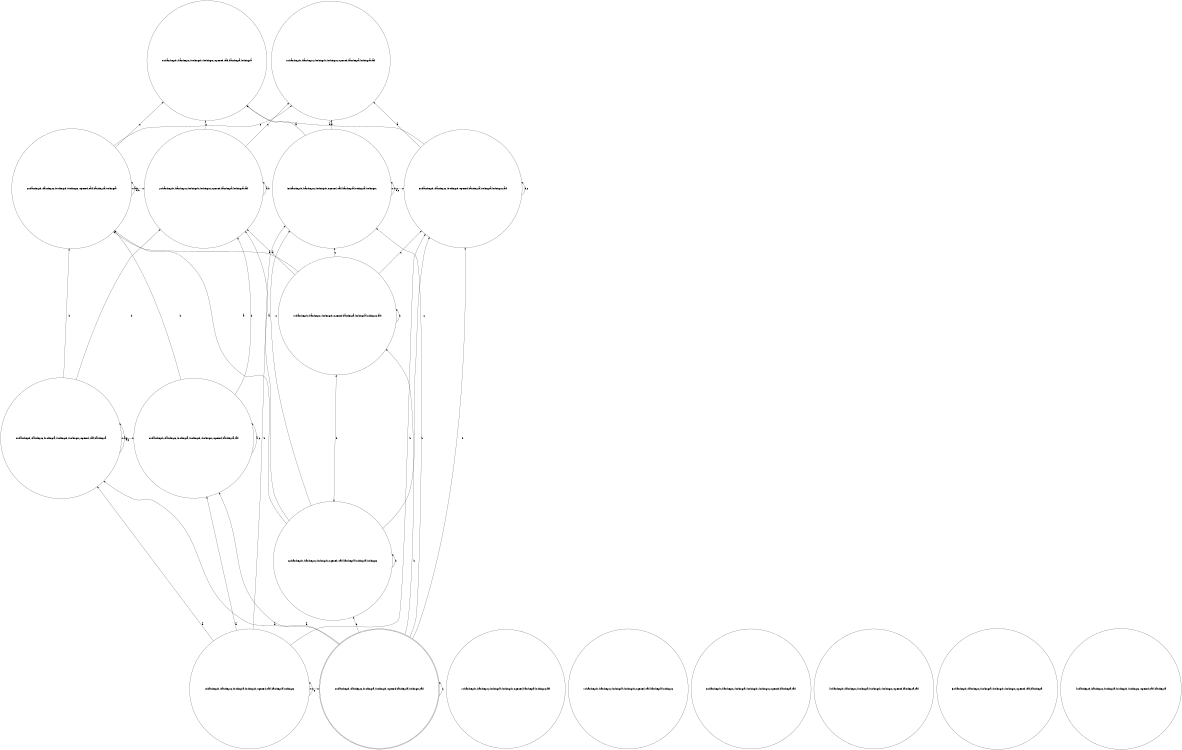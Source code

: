 digraph K_structure{
	rankdir=BT;
	size="8,5"
//WORLDS List:
	node [shape = doublecircle] "0_-has_key_b,-has_key_c,-looking_a,-looking_b,-opened,has_key_a,looking_c,tail";// (,-has_key_b,-has_key_c,-looking_a,-looking_b,-opened,has_key_a,looking_c,tail)
	node [shape = circle] "1_-has_key_b,-has_key_c,-looking_a,-looking_b,-opened,has_key_a,looking_c,tail";// (-has_key_b,-has_key_c,-looking_a,-looking_b,-opened,has_key_a,looking_c,tail)
	node [shape = circle] "1_-has_key_b,-has_key_c,-looking_a,-looking_b,-opened,-tail,has_key_a,looking_c";// (,-has_key_b,-has_key_c,-looking_a,-looking_b,-opened,-tail,has_key_a,looking_c)
	node [shape = circle] "2_-has_key_b,-has_key_c,-looking_b,-looking_c,-opened,-tail,has_key_a,looking_a";// (,-has_key_b,-has_key_c,-looking_b,-looking_c,-opened,-tail,has_key_a,looking_a)
	node [shape = circle] "2_-has_key_b,-has_key_c,-looking_b,-looking_c,-opened,has_key_a,looking_a,tail";// (,-has_key_b,-has_key_c,-looking_b,-looking_c,-opened,has_key_a,looking_a,tail)
	node [shape = circle] "3_-has_key_b,-has_key_c,-looking_a,-looking_b,-looking_c,-opened,has_key_a,tail";// (,-has_key_b,-has_key_c,-looking_a,-looking_b,-looking_c,-opened,has_key_a,tail)
	node [shape = circle] "4_-has_key_b,-has_key_c,-looking_a,-looking_b,-looking_c,-opened,has_key_a,tail";// (-has_key_b,-has_key_c,-looking_a,-looking_b,-looking_c,-opened,has_key_a,tail)
	node [shape = circle] "5_-has_key_b,-has_key_c,-looking_b,-opened,-tail,has_key_a,looking_a,looking_c";// (,-has_key_b,-has_key_c,-looking_b,-opened,-tail,has_key_a,looking_a,looking_c)
	node [shape = circle] "6_-has_key_b,-has_key_c,-looking_b,-opened,-tail,has_key_a,looking_a,looking_c";// (-has_key_b,-has_key_c,-looking_b,-opened,-tail,has_key_a,looking_a,looking_c)
	node [shape = circle] "3_-has_key_b,-has_key_c,-looking_a,-looking_b,-looking_c,-opened,-tail,has_key_a";// (,-has_key_b,-has_key_c,-looking_a,-looking_b,-looking_c,-opened,-tail,has_key_a)
	node [shape = circle] "4_-has_key_b,-has_key_c,-looking_a,-looking_b,-looking_c,-opened,-tail,has_key_a";// (-has_key_b,-has_key_c,-looking_a,-looking_b,-looking_c,-opened,-tail,has_key_a)
	node [shape = circle] "5_-has_key_b,-has_key_c,-looking_b,-opened,has_key_a,looking_a,looking_c,tail";// (,-has_key_b,-has_key_c,-looking_b,-opened,has_key_a,looking_a,looking_c,tail)
	node [shape = circle] "7_-has_key_b,-has_key_c,-looking_b,-opened,has_key_a,looking_a,looking_c,tail";// (-has_key_b,-has_key_c,-looking_b,-opened,has_key_a,looking_a,looking_c,tail)


//RANKS List:
	{rank = same; "5_-has_key_b,-has_key_c,-looking_b,-opened,-tail,has_key_a,looking_a,looking_c"; "5_-has_key_b,-has_key_c,-looking_b,-opened,has_key_a,looking_a,looking_c,tail"; }
	{rank = same; "2_-has_key_b,-has_key_c,-looking_b,-looking_c,-opened,-tail,has_key_a,looking_a"; "2_-has_key_b,-has_key_c,-looking_b,-looking_c,-opened,has_key_a,looking_a,tail"; }
	{rank = same; "7_-has_key_b,-has_key_c,-looking_b,-opened,has_key_a,looking_a,looking_c,tail"; }
	{rank = same; "6_-has_key_b,-has_key_c,-looking_b,-opened,-tail,has_key_a,looking_a,looking_c"; }
	{rank = same; "0_-has_key_b,-has_key_c,-looking_a,-looking_b,-looking_c,-opened,has_key_a,tail"; "0_-has_key_b,-has_key_c,-looking_a,-looking_b,-looking_c,-opened,-tail,has_key_a"; }
	{rank = same; "0_-has_key_b,-has_key_c,-looking_a,-looking_b,-looking_c,-opened,has_key_a,tail"; "0_-has_key_b,-has_key_c,-looking_a,-looking_b,-looking_c,-opened,-tail,has_key_a"; }
	{rank = same; "0_-has_key_b,-has_key_c,-looking_a,-looking_b,-opened,has_key_a,looking_c,tail"; }
	{rank = same; "0_-has_key_b,-has_key_c,-looking_a,-looking_b,-opened,has_key_a,looking_c,tail"; "0_-has_key_b,-has_key_c,-looking_a,-looking_b,-opened,-tail,has_key_a,looking_c"; }


//EDGES List:
	"0_-has_key_b,-has_key_c,-looking_a,-looking_b,-looking_c,-opened,-tail,has_key_a" -> "0_-has_key_b,-has_key_c,-looking_a,-looking_b,-looking_c,-opened,-tail,has_key_a" [ label = "a,c" ];
	"0_-has_key_b,-has_key_c,-looking_a,-looking_b,-looking_c,-opened,-tail,has_key_a" -> "2_-has_key_b,-has_key_c,-looking_b,-looking_c,-opened,-tail,has_key_a,looking_a" [ label = "b" ];
	"0_-has_key_b,-has_key_c,-looking_a,-looking_b,-looking_c,-opened,-tail,has_key_a" -> "2_-has_key_b,-has_key_c,-looking_b,-looking_c,-opened,has_key_a,looking_a,tail" [ label = "b" ];
	"0_-has_key_b,-has_key_c,-looking_a,-looking_b,-looking_c,-opened,has_key_a,tail" -> "0_-has_key_b,-has_key_c,-looking_a,-looking_b,-looking_c,-opened,has_key_a,tail" [ label = "a,c" ];
	"0_-has_key_b,-has_key_c,-looking_a,-looking_b,-looking_c,-opened,has_key_a,tail" -> "2_-has_key_b,-has_key_c,-looking_b,-looking_c,-opened,-tail,has_key_a,looking_a" [ label = "b" ];
	"0_-has_key_b,-has_key_c,-looking_a,-looking_b,-looking_c,-opened,has_key_a,tail" -> "2_-has_key_b,-has_key_c,-looking_b,-looking_c,-opened,has_key_a,looking_a,tail" [ label = "b" ];
	"0_-has_key_b,-has_key_c,-looking_a,-looking_b,-opened,-tail,has_key_a,looking_c" -> "0_-has_key_b,-has_key_c,-looking_a,-looking_b,-looking_c,-opened,-tail,has_key_a" [ label = "a" ];
	"0_-has_key_b,-has_key_c,-looking_a,-looking_b,-opened,-tail,has_key_a,looking_c" -> "0_-has_key_b,-has_key_c,-looking_a,-looking_b,-looking_c,-opened,has_key_a,tail" [ label = "a" ];
	"0_-has_key_b,-has_key_c,-looking_a,-looking_b,-opened,-tail,has_key_a,looking_c" -> "0_-has_key_b,-has_key_c,-looking_a,-looking_b,-opened,-tail,has_key_a,looking_c" [ label = "c" ];
	"0_-has_key_b,-has_key_c,-looking_a,-looking_b,-opened,-tail,has_key_a,looking_c" -> "5_-has_key_b,-has_key_c,-looking_b,-opened,-tail,has_key_a,looking_a,looking_c" [ label = "b" ];
	"0_-has_key_b,-has_key_c,-looking_a,-looking_b,-opened,-tail,has_key_a,looking_c" -> "5_-has_key_b,-has_key_c,-looking_b,-opened,has_key_a,looking_a,looking_c,tail" [ label = "b" ];
	"0_-has_key_b,-has_key_c,-looking_a,-looking_b,-opened,has_key_a,looking_c,tail" -> "0_-has_key_b,-has_key_c,-looking_a,-looking_b,-looking_c,-opened,-tail,has_key_a" [ label = "a" ];
	"0_-has_key_b,-has_key_c,-looking_a,-looking_b,-opened,has_key_a,looking_c,tail" -> "0_-has_key_b,-has_key_c,-looking_a,-looking_b,-looking_c,-opened,has_key_a,tail" [ label = "a" ];
	"0_-has_key_b,-has_key_c,-looking_a,-looking_b,-opened,has_key_a,looking_c,tail" -> "0_-has_key_b,-has_key_c,-looking_a,-looking_b,-opened,has_key_a,looking_c,tail" [ label = "c" ];
	"0_-has_key_b,-has_key_c,-looking_a,-looking_b,-opened,has_key_a,looking_c,tail" -> "5_-has_key_b,-has_key_c,-looking_b,-opened,-tail,has_key_a,looking_a,looking_c" [ label = "b" ];
	"0_-has_key_b,-has_key_c,-looking_a,-looking_b,-opened,has_key_a,looking_c,tail" -> "5_-has_key_b,-has_key_c,-looking_b,-opened,has_key_a,looking_a,looking_c,tail" [ label = "b" ];
	"0_-has_key_b,-has_key_c,-looking_a,-looking_b,-opened,has_key_a,looking_c,tail" -> "6_-has_key_b,-has_key_c,-looking_b,-opened,-tail,has_key_a,looking_a,looking_c" [ label = "b" ];
	"0_-has_key_b,-has_key_c,-looking_a,-looking_b,-opened,has_key_a,looking_c,tail" -> "7_-has_key_b,-has_key_c,-looking_b,-opened,has_key_a,looking_a,looking_c,tail" [ label = "b" ];
	"2_-has_key_b,-has_key_c,-looking_b,-looking_c,-opened,-tail,has_key_a,looking_a" -> "0_-has_key_b,-has_key_c,-looking_b,-looking_c,-opened,-tail,has_key_a,looking_a" [ label = "c" ];
	"2_-has_key_b,-has_key_c,-looking_b,-looking_c,-opened,-tail,has_key_a,looking_a" -> "0_-has_key_b,-has_key_c,-looking_b,-looking_c,-opened,has_key_a,looking_a,tail" [ label = "c" ];
	"2_-has_key_b,-has_key_c,-looking_b,-looking_c,-opened,-tail,has_key_a,looking_a" -> "2_-has_key_b,-has_key_c,-looking_b,-looking_c,-opened,-tail,has_key_a,looking_a" [ label = "a,b" ];
	"2_-has_key_b,-has_key_c,-looking_b,-looking_c,-opened,has_key_a,looking_a,tail" -> "0_-has_key_b,-has_key_c,-looking_b,-looking_c,-opened,-tail,has_key_a,looking_a" [ label = "c" ];
	"2_-has_key_b,-has_key_c,-looking_b,-looking_c,-opened,has_key_a,looking_a,tail" -> "0_-has_key_b,-has_key_c,-looking_b,-looking_c,-opened,has_key_a,looking_a,tail" [ label = "c" ];
	"2_-has_key_b,-has_key_c,-looking_b,-looking_c,-opened,has_key_a,looking_a,tail" -> "2_-has_key_b,-has_key_c,-looking_b,-looking_c,-opened,has_key_a,looking_a,tail" [ label = "a,b" ];
	"5_-has_key_b,-has_key_c,-looking_b,-opened,-tail,has_key_a,looking_a,looking_c" -> "0_-has_key_b,-has_key_c,-looking_b,-looking_c,-opened,-tail,has_key_a,looking_a" [ label = "a" ];
	"5_-has_key_b,-has_key_c,-looking_b,-opened,-tail,has_key_a,looking_a,looking_c" -> "0_-has_key_b,-has_key_c,-looking_b,-looking_c,-opened,has_key_a,looking_a,tail" [ label = "a" ];
	"5_-has_key_b,-has_key_c,-looking_b,-opened,-tail,has_key_a,looking_a,looking_c" -> "5_-has_key_b,-has_key_c,-looking_b,-opened,-tail,has_key_a,looking_a,looking_c" [ label = "b,c" ];
	"5_-has_key_b,-has_key_c,-looking_b,-opened,has_key_a,looking_a,looking_c,tail" -> "0_-has_key_b,-has_key_c,-looking_b,-looking_c,-opened,-tail,has_key_a,looking_a" [ label = "a" ];
	"5_-has_key_b,-has_key_c,-looking_b,-opened,has_key_a,looking_a,looking_c,tail" -> "0_-has_key_b,-has_key_c,-looking_b,-looking_c,-opened,has_key_a,looking_a,tail" [ label = "a" ];
	"5_-has_key_b,-has_key_c,-looking_b,-opened,has_key_a,looking_a,looking_c,tail" -> "5_-has_key_b,-has_key_c,-looking_b,-opened,has_key_a,looking_a,looking_c,tail" [ label = "b,c" ];
	"6_-has_key_b,-has_key_c,-looking_b,-opened,-tail,has_key_a,looking_a,looking_c" -> "2_-has_key_b,-has_key_c,-looking_b,-looking_c,-opened,-tail,has_key_a,looking_a" [ label = "a" ];
	"6_-has_key_b,-has_key_c,-looking_b,-opened,-tail,has_key_a,looking_a,looking_c" -> "2_-has_key_b,-has_key_c,-looking_b,-looking_c,-opened,has_key_a,looking_a,tail" [ label = "a" ];
	"6_-has_key_b,-has_key_c,-looking_b,-opened,-tail,has_key_a,looking_a,looking_c" -> "5_-has_key_b,-has_key_c,-looking_b,-opened,-tail,has_key_a,looking_a,looking_c" [ label = "c" ];
	"6_-has_key_b,-has_key_c,-looking_b,-opened,-tail,has_key_a,looking_a,looking_c" -> "5_-has_key_b,-has_key_c,-looking_b,-opened,has_key_a,looking_a,looking_c,tail" [ label = "c" ];
	"6_-has_key_b,-has_key_c,-looking_b,-opened,-tail,has_key_a,looking_a,looking_c" -> "6_-has_key_b,-has_key_c,-looking_b,-opened,-tail,has_key_a,looking_a,looking_c" [ label = "b" ];
	"7_-has_key_b,-has_key_c,-looking_b,-opened,has_key_a,looking_a,looking_c,tail" -> "2_-has_key_b,-has_key_c,-looking_b,-looking_c,-opened,-tail,has_key_a,looking_a" [ label = "a" ];
	"7_-has_key_b,-has_key_c,-looking_b,-opened,has_key_a,looking_a,looking_c,tail" -> "2_-has_key_b,-has_key_c,-looking_b,-looking_c,-opened,has_key_a,looking_a,tail" [ label = "a" ];
	"7_-has_key_b,-has_key_c,-looking_b,-opened,has_key_a,looking_a,looking_c,tail" -> "5_-has_key_b,-has_key_c,-looking_b,-opened,-tail,has_key_a,looking_a,looking_c" [ label = "c" ];
	"7_-has_key_b,-has_key_c,-looking_b,-opened,has_key_a,looking_a,looking_c,tail" -> "5_-has_key_b,-has_key_c,-looking_b,-opened,has_key_a,looking_a,looking_c,tail" [ label = "c" ];
	"7_-has_key_b,-has_key_c,-looking_b,-opened,has_key_a,looking_a,looking_c,tail" -> "7_-has_key_b,-has_key_c,-looking_b,-opened,has_key_a,looking_a,looking_c,tail" [ label = "b" ];
	"0_-has_key_b,-has_key_c,-looking_a,-looking_b,-looking_c,-opened,-tail,has_key_a" -> "0_-has_key_b,-has_key_c,-looking_a,-looking_b,-looking_c,-opened,has_key_a,tail" [ dir=both label = "a,c" ];
	"0_-has_key_b,-has_key_c,-looking_a,-looking_b,-opened,-tail,has_key_a,looking_c" -> "0_-has_key_b,-has_key_c,-looking_a,-looking_b,-opened,has_key_a,looking_c,tail" [ dir=both label = "c" ];
	"2_-has_key_b,-has_key_c,-looking_b,-looking_c,-opened,-tail,has_key_a,looking_a" -> "2_-has_key_b,-has_key_c,-looking_b,-looking_c,-opened,has_key_a,looking_a,tail" [ dir=both label = "a,b" ];
	"5_-has_key_b,-has_key_c,-looking_b,-opened,-tail,has_key_a,looking_a,looking_c" -> "5_-has_key_b,-has_key_c,-looking_b,-opened,has_key_a,looking_a,looking_c,tail" [ dir=both label = "b,c" ];
	"6_-has_key_b,-has_key_c,-looking_b,-opened,-tail,has_key_a,looking_a,looking_c" -> "7_-has_key_b,-has_key_c,-looking_b,-opened,has_key_a,looking_a,looking_c,tail" [ dir=both label = "b" ];
}
